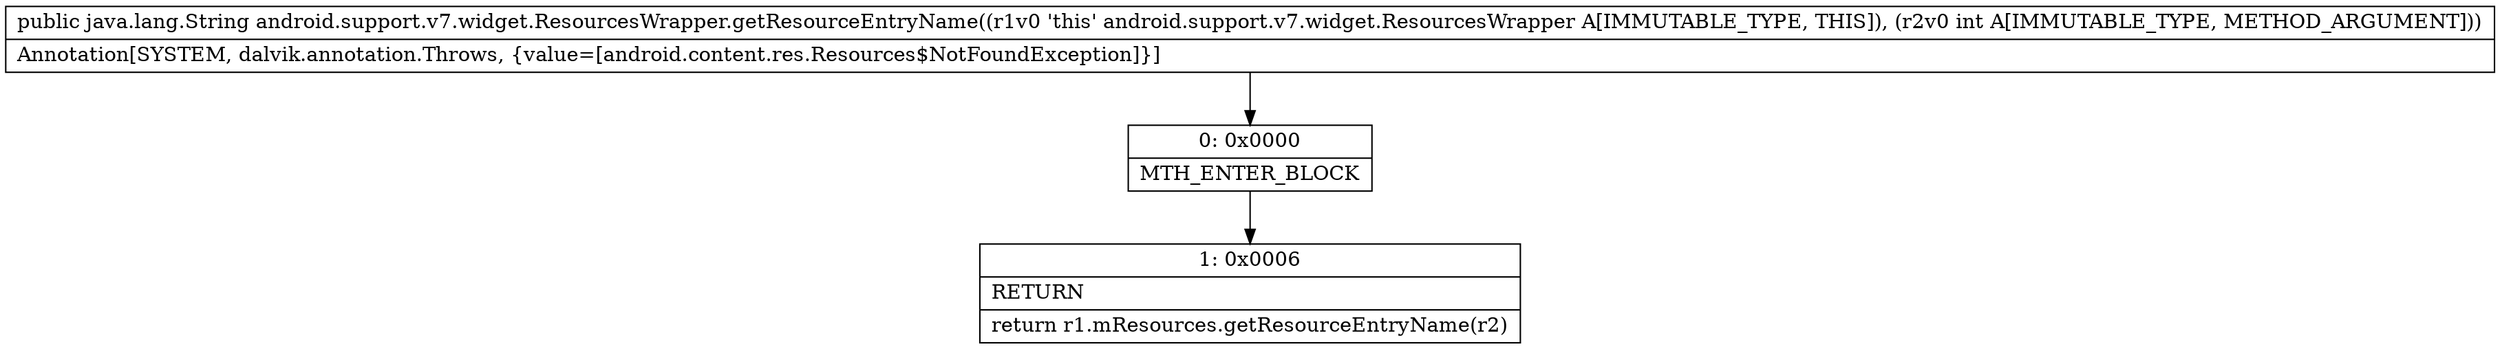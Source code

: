 digraph "CFG forandroid.support.v7.widget.ResourcesWrapper.getResourceEntryName(I)Ljava\/lang\/String;" {
Node_0 [shape=record,label="{0\:\ 0x0000|MTH_ENTER_BLOCK\l}"];
Node_1 [shape=record,label="{1\:\ 0x0006|RETURN\l|return r1.mResources.getResourceEntryName(r2)\l}"];
MethodNode[shape=record,label="{public java.lang.String android.support.v7.widget.ResourcesWrapper.getResourceEntryName((r1v0 'this' android.support.v7.widget.ResourcesWrapper A[IMMUTABLE_TYPE, THIS]), (r2v0 int A[IMMUTABLE_TYPE, METHOD_ARGUMENT]))  | Annotation[SYSTEM, dalvik.annotation.Throws, \{value=[android.content.res.Resources$NotFoundException]\}]\l}"];
MethodNode -> Node_0;
Node_0 -> Node_1;
}

